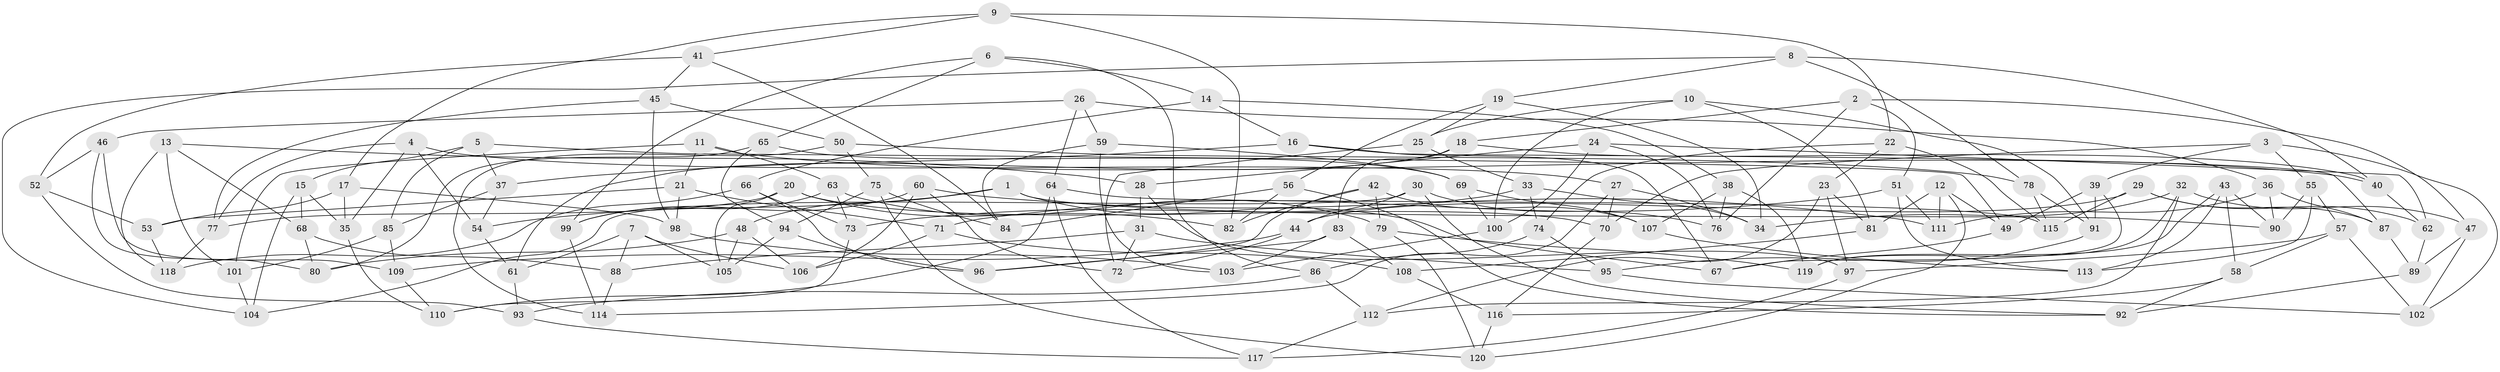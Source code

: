 // coarse degree distribution, {6: 0.589041095890411, 5: 0.0547945205479452, 4: 0.3561643835616438}
// Generated by graph-tools (version 1.1) at 2025/42/03/06/25 10:42:22]
// undirected, 120 vertices, 240 edges
graph export_dot {
graph [start="1"]
  node [color=gray90,style=filled];
  1;
  2;
  3;
  4;
  5;
  6;
  7;
  8;
  9;
  10;
  11;
  12;
  13;
  14;
  15;
  16;
  17;
  18;
  19;
  20;
  21;
  22;
  23;
  24;
  25;
  26;
  27;
  28;
  29;
  30;
  31;
  32;
  33;
  34;
  35;
  36;
  37;
  38;
  39;
  40;
  41;
  42;
  43;
  44;
  45;
  46;
  47;
  48;
  49;
  50;
  51;
  52;
  53;
  54;
  55;
  56;
  57;
  58;
  59;
  60;
  61;
  62;
  63;
  64;
  65;
  66;
  67;
  68;
  69;
  70;
  71;
  72;
  73;
  74;
  75;
  76;
  77;
  78;
  79;
  80;
  81;
  82;
  83;
  84;
  85;
  86;
  87;
  88;
  89;
  90;
  91;
  92;
  93;
  94;
  95;
  96;
  97;
  98;
  99;
  100;
  101;
  102;
  103;
  104;
  105;
  106;
  107;
  108;
  109;
  110;
  111;
  112;
  113;
  114;
  115;
  116;
  117;
  118;
  119;
  120;
  1 -- 54;
  1 -- 90;
  1 -- 48;
  1 -- 67;
  2 -- 76;
  2 -- 47;
  2 -- 51;
  2 -- 18;
  3 -- 39;
  3 -- 55;
  3 -- 70;
  3 -- 102;
  4 -- 27;
  4 -- 54;
  4 -- 77;
  4 -- 35;
  5 -- 37;
  5 -- 49;
  5 -- 85;
  5 -- 15;
  6 -- 86;
  6 -- 14;
  6 -- 65;
  6 -- 99;
  7 -- 106;
  7 -- 61;
  7 -- 88;
  7 -- 105;
  8 -- 40;
  8 -- 19;
  8 -- 78;
  8 -- 104;
  9 -- 17;
  9 -- 41;
  9 -- 82;
  9 -- 22;
  10 -- 91;
  10 -- 81;
  10 -- 100;
  10 -- 25;
  11 -- 40;
  11 -- 101;
  11 -- 21;
  11 -- 63;
  12 -- 49;
  12 -- 111;
  12 -- 81;
  12 -- 120;
  13 -- 118;
  13 -- 101;
  13 -- 28;
  13 -- 68;
  14 -- 16;
  14 -- 66;
  14 -- 38;
  15 -- 35;
  15 -- 104;
  15 -- 68;
  16 -- 87;
  16 -- 37;
  16 -- 67;
  17 -- 53;
  17 -- 98;
  17 -- 35;
  18 -- 40;
  18 -- 83;
  18 -- 61;
  19 -- 56;
  19 -- 25;
  19 -- 34;
  20 -- 70;
  20 -- 105;
  20 -- 82;
  20 -- 77;
  21 -- 53;
  21 -- 98;
  21 -- 71;
  22 -- 23;
  22 -- 115;
  22 -- 74;
  23 -- 97;
  23 -- 112;
  23 -- 81;
  24 -- 62;
  24 -- 76;
  24 -- 100;
  24 -- 28;
  25 -- 72;
  25 -- 33;
  26 -- 36;
  26 -- 64;
  26 -- 59;
  26 -- 46;
  27 -- 34;
  27 -- 70;
  27 -- 114;
  28 -- 97;
  28 -- 31;
  29 -- 44;
  29 -- 115;
  29 -- 62;
  29 -- 87;
  30 -- 104;
  30 -- 44;
  30 -- 92;
  30 -- 76;
  31 -- 95;
  31 -- 72;
  31 -- 88;
  32 -- 119;
  32 -- 112;
  32 -- 34;
  32 -- 47;
  33 -- 34;
  33 -- 73;
  33 -- 74;
  35 -- 110;
  36 -- 90;
  36 -- 87;
  36 -- 111;
  37 -- 54;
  37 -- 85;
  38 -- 107;
  38 -- 119;
  38 -- 76;
  39 -- 91;
  39 -- 67;
  39 -- 49;
  40 -- 62;
  41 -- 52;
  41 -- 84;
  41 -- 45;
  42 -- 82;
  42 -- 107;
  42 -- 96;
  42 -- 79;
  43 -- 58;
  43 -- 113;
  43 -- 119;
  43 -- 90;
  44 -- 72;
  44 -- 109;
  45 -- 50;
  45 -- 77;
  45 -- 98;
  46 -- 52;
  46 -- 80;
  46 -- 109;
  47 -- 89;
  47 -- 102;
  48 -- 106;
  48 -- 105;
  48 -- 80;
  49 -- 67;
  50 -- 114;
  50 -- 78;
  50 -- 75;
  51 -- 71;
  51 -- 113;
  51 -- 111;
  52 -- 53;
  52 -- 93;
  53 -- 118;
  54 -- 61;
  55 -- 90;
  55 -- 57;
  55 -- 113;
  56 -- 82;
  56 -- 92;
  56 -- 84;
  57 -- 102;
  57 -- 97;
  57 -- 58;
  58 -- 116;
  58 -- 92;
  59 -- 69;
  59 -- 84;
  59 -- 103;
  60 -- 106;
  60 -- 99;
  60 -- 111;
  60 -- 72;
  61 -- 93;
  62 -- 89;
  63 -- 99;
  63 -- 73;
  63 -- 79;
  64 -- 110;
  64 -- 117;
  64 -- 115;
  65 -- 94;
  65 -- 69;
  65 -- 80;
  66 -- 73;
  66 -- 96;
  66 -- 118;
  68 -- 80;
  68 -- 88;
  69 -- 100;
  69 -- 107;
  70 -- 116;
  71 -- 106;
  71 -- 108;
  73 -- 110;
  74 -- 86;
  74 -- 95;
  75 -- 120;
  75 -- 84;
  75 -- 94;
  77 -- 118;
  78 -- 91;
  78 -- 115;
  79 -- 119;
  79 -- 120;
  81 -- 108;
  83 -- 103;
  83 -- 108;
  83 -- 96;
  85 -- 101;
  85 -- 109;
  86 -- 93;
  86 -- 112;
  87 -- 89;
  88 -- 114;
  89 -- 92;
  91 -- 95;
  93 -- 117;
  94 -- 96;
  94 -- 105;
  95 -- 102;
  97 -- 117;
  98 -- 103;
  99 -- 114;
  100 -- 103;
  101 -- 104;
  107 -- 113;
  108 -- 116;
  109 -- 110;
  112 -- 117;
  116 -- 120;
}
